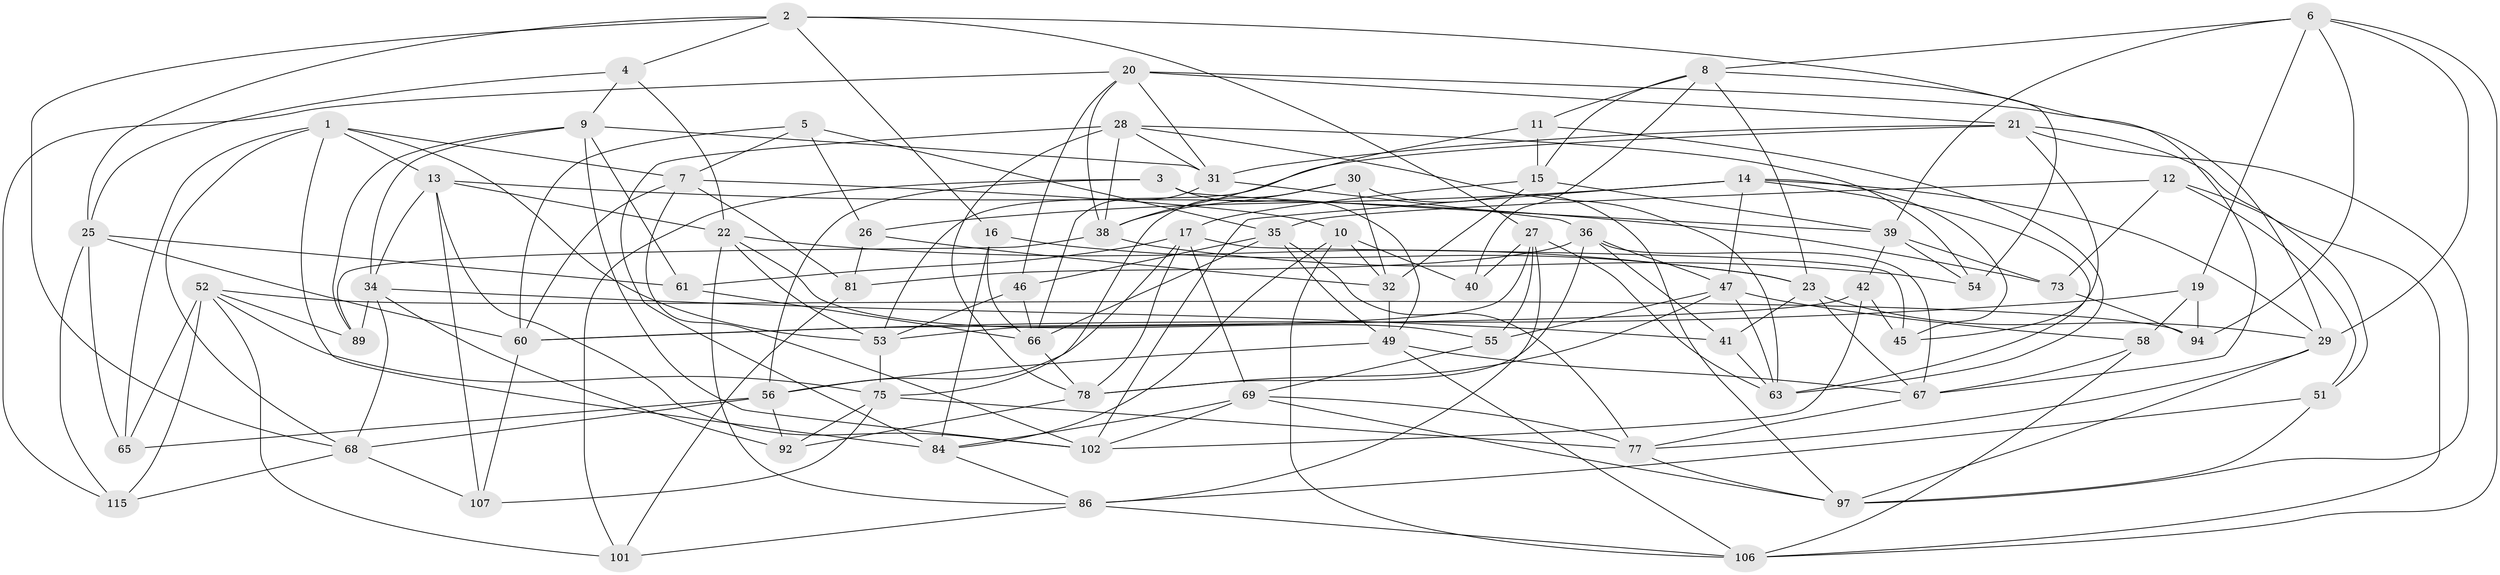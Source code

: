 // original degree distribution, {4: 1.0}
// Generated by graph-tools (version 1.1) at 2025/11/02/27/25 16:11:47]
// undirected, 73 vertices, 189 edges
graph export_dot {
graph [start="1"]
  node [color=gray90,style=filled];
  1 [super="+111"];
  2 [super="+48"];
  3;
  4;
  5;
  6 [super="+18"];
  7 [super="+64"];
  8 [super="+117"];
  9 [super="+83"];
  10 [super="+33"];
  11;
  12;
  13 [super="+24"];
  14 [super="+96"];
  15 [super="+43"];
  16;
  17 [super="+50"];
  19;
  20 [super="+99"];
  21 [super="+76"];
  22 [super="+37"];
  23 [super="+98"];
  25 [super="+88"];
  26;
  27 [super="+87"];
  28 [super="+93"];
  29 [super="+72"];
  30;
  31 [super="+91"];
  32 [super="+62"];
  34 [super="+103"];
  35 [super="+44"];
  36 [super="+85"];
  38 [super="+71"];
  39 [super="+59"];
  40;
  41;
  42;
  45;
  46;
  47 [super="+57"];
  49 [super="+70"];
  51;
  52 [super="+118"];
  53 [super="+90"];
  54;
  55;
  56 [super="+95"];
  58;
  60 [super="+112"];
  61;
  63 [super="+80"];
  65;
  66 [super="+109"];
  67 [super="+82"];
  68 [super="+113"];
  69 [super="+74"];
  73;
  75 [super="+105"];
  77 [super="+79"];
  78 [super="+104"];
  81;
  84 [super="+100"];
  86 [super="+114"];
  89;
  92;
  94;
  97 [super="+108"];
  101;
  102 [super="+116"];
  106 [super="+110"];
  107;
  115;
  1 -- 65;
  1 -- 7;
  1 -- 84;
  1 -- 53;
  1 -- 68;
  1 -- 13;
  2 -- 27;
  2 -- 29;
  2 -- 16;
  2 -- 4;
  2 -- 68;
  2 -- 25;
  3 -- 101;
  3 -- 56;
  3 -- 39;
  3 -- 49;
  4 -- 25;
  4 -- 9;
  4 -- 22;
  5 -- 26;
  5 -- 60;
  5 -- 35;
  5 -- 7;
  6 -- 106;
  6 -- 94;
  6 -- 39;
  6 -- 8;
  6 -- 19;
  6 -- 29;
  7 -- 81;
  7 -- 10;
  7 -- 60;
  7 -- 102;
  8 -- 40;
  8 -- 15;
  8 -- 11;
  8 -- 54;
  8 -- 23;
  9 -- 34;
  9 -- 89;
  9 -- 61;
  9 -- 31;
  9 -- 102;
  10 -- 40 [weight=2];
  10 -- 84;
  10 -- 106;
  10 -- 32;
  11 -- 38;
  11 -- 15;
  11 -- 63;
  12 -- 51;
  12 -- 73;
  12 -- 35;
  12 -- 106;
  13 -- 22;
  13 -- 102;
  13 -- 73;
  13 -- 34;
  13 -- 107;
  14 -- 45;
  14 -- 26;
  14 -- 102;
  14 -- 47;
  14 -- 63;
  14 -- 29;
  15 -- 39;
  15 -- 32 [weight=2];
  15 -- 17;
  16 -- 84;
  16 -- 23;
  16 -- 66;
  17 -- 61;
  17 -- 78;
  17 -- 45;
  17 -- 56;
  17 -- 69;
  19 -- 58;
  19 -- 94;
  19 -- 60;
  20 -- 46;
  20 -- 115;
  20 -- 21;
  20 -- 38;
  20 -- 67;
  20 -- 31;
  21 -- 51;
  21 -- 97;
  21 -- 53;
  21 -- 45;
  21 -- 31;
  22 -- 86;
  22 -- 53;
  22 -- 55;
  22 -- 23;
  23 -- 67;
  23 -- 41;
  23 -- 29;
  25 -- 115;
  25 -- 65;
  25 -- 60;
  25 -- 61;
  26 -- 81;
  26 -- 32;
  27 -- 63;
  27 -- 40;
  27 -- 86;
  27 -- 55;
  27 -- 53;
  28 -- 54;
  28 -- 78;
  28 -- 63;
  28 -- 84;
  28 -- 38;
  28 -- 31;
  29 -- 77;
  29 -- 97;
  30 -- 32;
  30 -- 97;
  30 -- 38;
  30 -- 75;
  31 -- 66;
  31 -- 36;
  32 -- 49;
  34 -- 41;
  34 -- 92;
  34 -- 89;
  34 -- 68;
  35 -- 66;
  35 -- 46;
  35 -- 49;
  35 -- 77;
  36 -- 81;
  36 -- 41;
  36 -- 47;
  36 -- 67;
  36 -- 78;
  38 -- 54;
  38 -- 89;
  39 -- 42;
  39 -- 54;
  39 -- 73;
  41 -- 63;
  42 -- 45;
  42 -- 60;
  42 -- 102;
  46 -- 53;
  46 -- 66;
  47 -- 63;
  47 -- 58;
  47 -- 55;
  47 -- 78;
  49 -- 56;
  49 -- 67;
  49 -- 106;
  51 -- 97;
  51 -- 86;
  52 -- 101;
  52 -- 89;
  52 -- 94;
  52 -- 115;
  52 -- 65;
  52 -- 75;
  53 -- 75;
  55 -- 69;
  56 -- 68;
  56 -- 92;
  56 -- 65;
  58 -- 67;
  58 -- 106;
  60 -- 107;
  61 -- 66;
  66 -- 78;
  67 -- 77;
  68 -- 107;
  68 -- 115;
  69 -- 77;
  69 -- 84;
  69 -- 102;
  69 -- 97;
  73 -- 94;
  75 -- 92;
  75 -- 107;
  75 -- 77;
  77 -- 97;
  78 -- 92;
  81 -- 101;
  84 -- 86;
  86 -- 106;
  86 -- 101;
}
